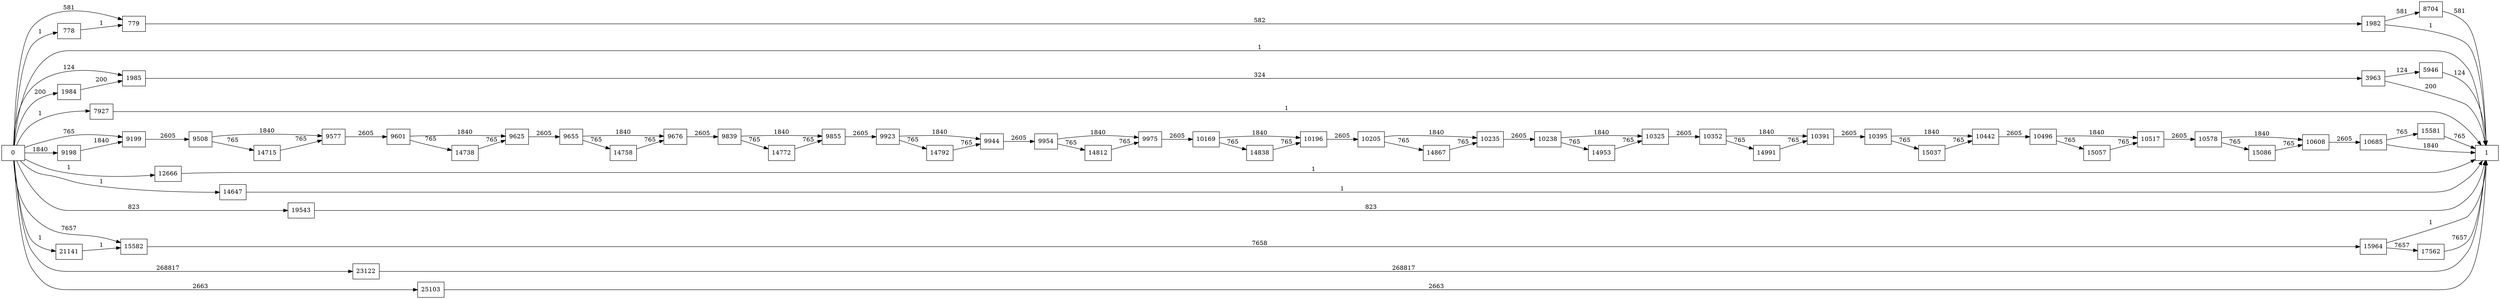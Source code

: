 digraph {
	graph [rankdir=LR]
	node [shape=rectangle]
	778 -> 779 [label=1]
	779 -> 1982 [label=582]
	1982 -> 1 [label=1]
	1982 -> 8704 [label=581]
	1984 -> 1985 [label=200]
	1985 -> 3963 [label=324]
	3963 -> 1 [label=200]
	3963 -> 5946 [label=124]
	5946 -> 1 [label=124]
	7927 -> 1 [label=1]
	8704 -> 1 [label=581]
	9198 -> 9199 [label=1840]
	9199 -> 9508 [label=2605]
	9508 -> 9577 [label=1840]
	9508 -> 14715 [label=765]
	9577 -> 9601 [label=2605]
	9601 -> 9625 [label=1840]
	9601 -> 14738 [label=765]
	9625 -> 9655 [label=2605]
	9655 -> 9676 [label=1840]
	9655 -> 14758 [label=765]
	9676 -> 9839 [label=2605]
	9839 -> 9855 [label=1840]
	9839 -> 14772 [label=765]
	9855 -> 9923 [label=2605]
	9923 -> 9944 [label=1840]
	9923 -> 14792 [label=765]
	9944 -> 9954 [label=2605]
	9954 -> 9975 [label=1840]
	9954 -> 14812 [label=765]
	9975 -> 10169 [label=2605]
	10169 -> 10196 [label=1840]
	10169 -> 14838 [label=765]
	10196 -> 10205 [label=2605]
	10205 -> 10235 [label=1840]
	10205 -> 14867 [label=765]
	10235 -> 10238 [label=2605]
	10238 -> 10325 [label=1840]
	10238 -> 14953 [label=765]
	10325 -> 10352 [label=2605]
	10352 -> 10391 [label=1840]
	10352 -> 14991 [label=765]
	10391 -> 10395 [label=2605]
	10395 -> 10442 [label=1840]
	10395 -> 15037 [label=765]
	10442 -> 10496 [label=2605]
	10496 -> 10517 [label=1840]
	10496 -> 15057 [label=765]
	10517 -> 10578 [label=2605]
	10578 -> 10608 [label=1840]
	10578 -> 15086 [label=765]
	10608 -> 10685 [label=2605]
	10685 -> 1 [label=1840]
	10685 -> 15581 [label=765]
	12666 -> 1 [label=1]
	14647 -> 1 [label=1]
	14715 -> 9577 [label=765]
	14738 -> 9625 [label=765]
	14758 -> 9676 [label=765]
	14772 -> 9855 [label=765]
	14792 -> 9944 [label=765]
	14812 -> 9975 [label=765]
	14838 -> 10196 [label=765]
	14867 -> 10235 [label=765]
	14953 -> 10325 [label=765]
	14991 -> 10391 [label=765]
	15037 -> 10442 [label=765]
	15057 -> 10517 [label=765]
	15086 -> 10608 [label=765]
	15581 -> 1 [label=765]
	15582 -> 15964 [label=7658]
	15964 -> 1 [label=1]
	15964 -> 17562 [label=7657]
	17562 -> 1 [label=7657]
	19543 -> 1 [label=823]
	21141 -> 15582 [label=1]
	23122 -> 1 [label=268817]
	25103 -> 1 [label=2663]
	0 -> 1985 [label=124]
	0 -> 779 [label=581]
	0 -> 9199 [label=765]
	0 -> 15582 [label=7657]
	0 -> 778 [label=1]
	0 -> 1984 [label=200]
	0 -> 1 [label=1]
	0 -> 7927 [label=1]
	0 -> 9198 [label=1840]
	0 -> 12666 [label=1]
	0 -> 14647 [label=1]
	0 -> 19543 [label=823]
	0 -> 21141 [label=1]
	0 -> 23122 [label=268817]
	0 -> 25103 [label=2663]
}
